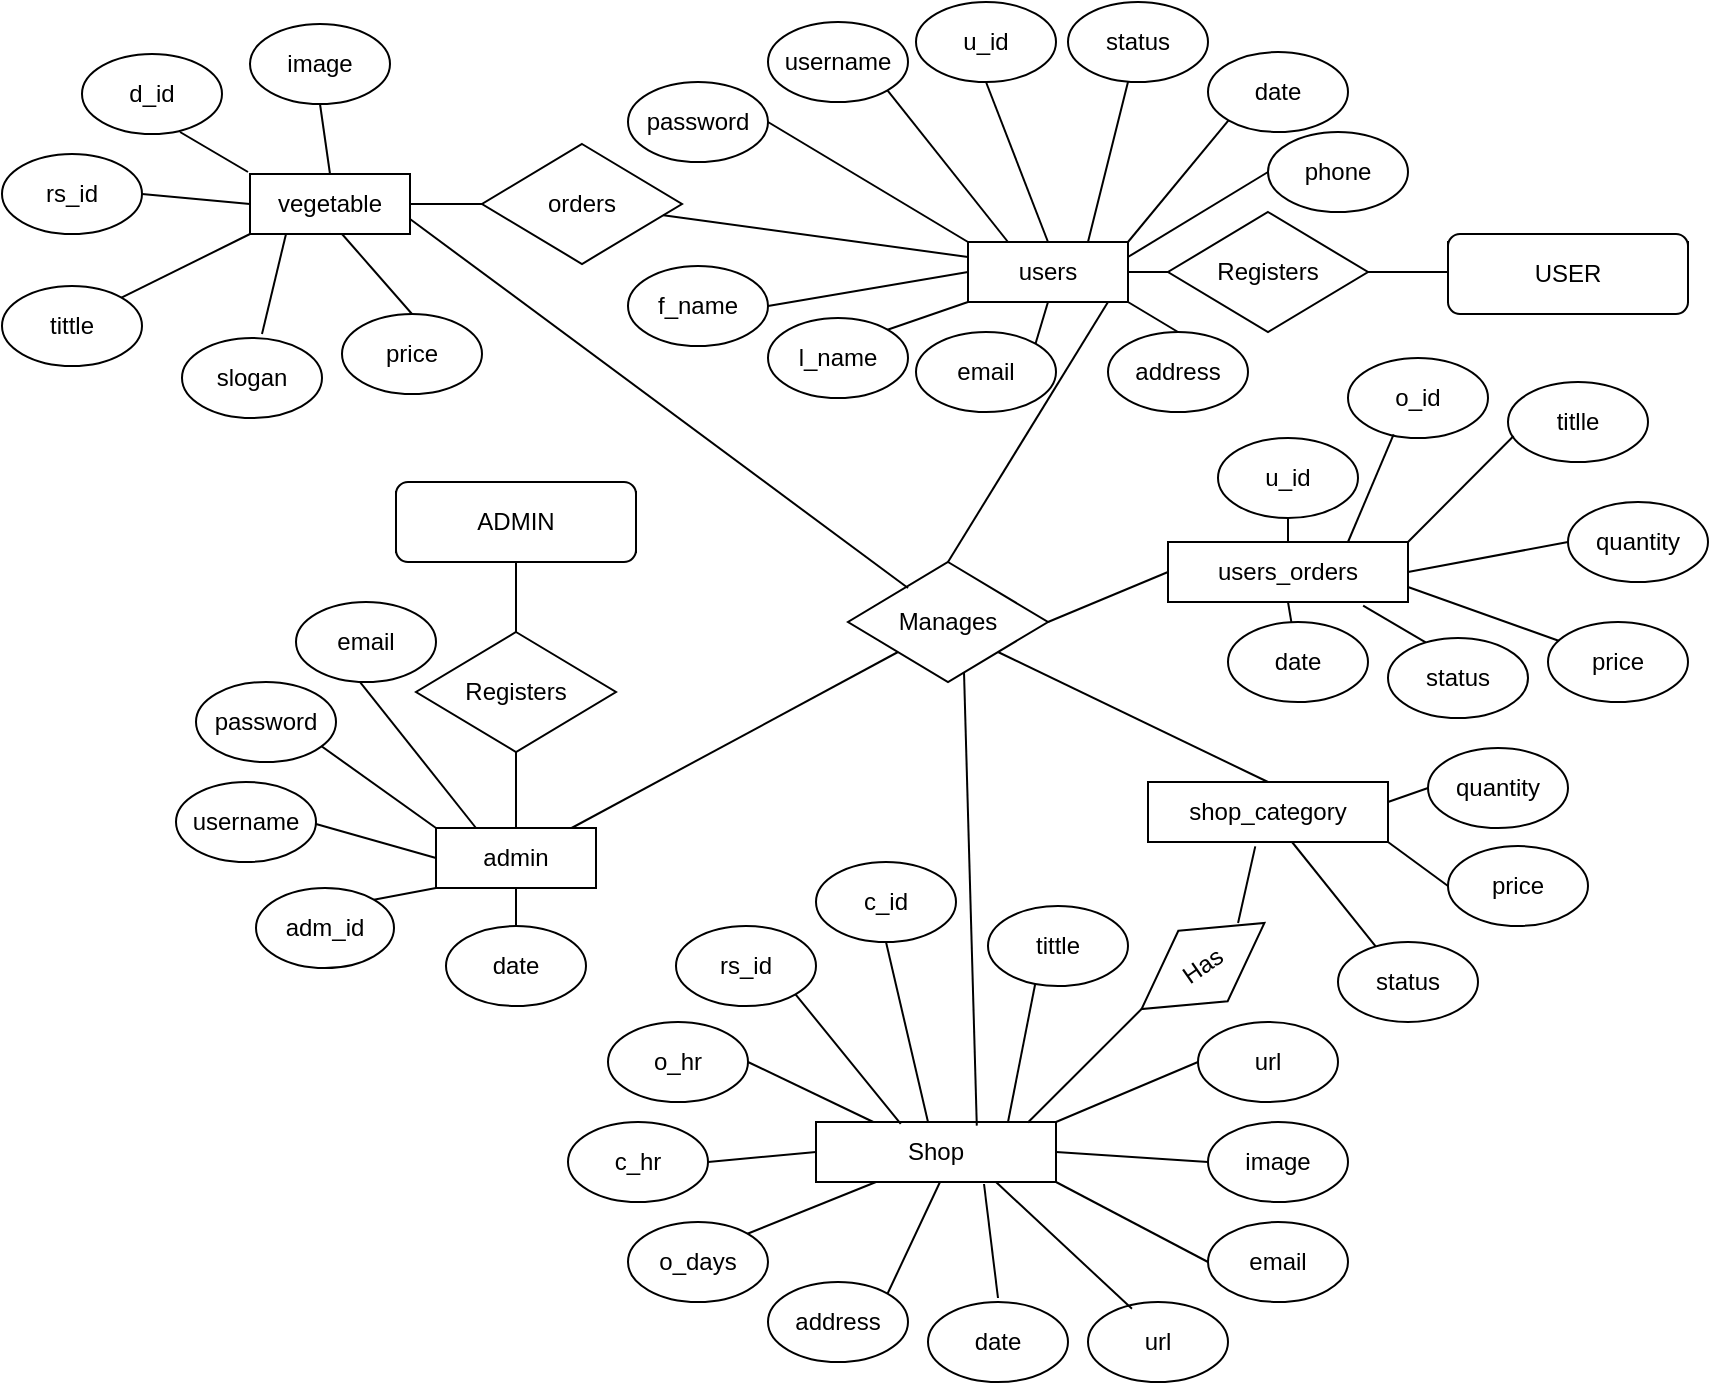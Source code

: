 <mxfile version="19.0.3" type="device"><diagram id="R2lEEEUBdFMjLlhIrx00" name="Page-1"><mxGraphModel dx="1967" dy="770" grid="1" gridSize="10" guides="1" tooltips="1" connect="1" arrows="1" fold="1" page="1" pageScale="1" pageWidth="850" pageHeight="1100" math="0" shadow="0" extFonts="Permanent Marker^https://fonts.googleapis.com/css?family=Permanent+Marker"><root><mxCell id="0"/><mxCell id="1" parent="0"/><mxCell id="BTknnAxuM-Fje3pj1fFq-1" value="Admin" style="rounded=0;whiteSpace=wrap;html=1;" parent="1" vertex="1"><mxGeometry x="194" y="245" width="120" height="30" as="geometry"/></mxCell><mxCell id="BTknnAxuM-Fje3pj1fFq-2" value="User" style="rounded=0;whiteSpace=wrap;html=1;" parent="1" vertex="1"><mxGeometry x="720" y="120" width="120" height="30" as="geometry"/></mxCell><mxCell id="BTknnAxuM-Fje3pj1fFq-3" value="Registers" style="rhombus;whiteSpace=wrap;html=1;" parent="1" vertex="1"><mxGeometry x="580" y="105" width="100" height="60" as="geometry"/></mxCell><mxCell id="BTknnAxuM-Fje3pj1fFq-4" value="Registers" style="rhombus;whiteSpace=wrap;html=1;" parent="1" vertex="1"><mxGeometry x="204" y="315" width="100" height="60" as="geometry"/></mxCell><mxCell id="BTknnAxuM-Fje3pj1fFq-6" value="" style="endArrow=none;html=1;exitX=0.5;exitY=0;exitDx=0;exitDy=0;entryX=0.5;entryY=1;entryDx=0;entryDy=0;" parent="1" source="BTknnAxuM-Fje3pj1fFq-4" target="BTknnAxuM-Fje3pj1fFq-1" edge="1"><mxGeometry width="50" height="50" relative="1" as="geometry"><mxPoint x="474" y="555" as="sourcePoint"/><mxPoint x="524" y="505" as="targetPoint"/></mxGeometry></mxCell><mxCell id="BTknnAxuM-Fje3pj1fFq-7" value="" style="endArrow=none;html=1;exitX=0;exitY=0.5;exitDx=0;exitDy=0;entryX=1;entryY=0.5;entryDx=0;entryDy=0;" parent="1" source="BTknnAxuM-Fje3pj1fFq-2" target="BTknnAxuM-Fje3pj1fFq-3" edge="1"><mxGeometry width="50" height="50" relative="1" as="geometry"><mxPoint x="640" y="39" as="sourcePoint"/><mxPoint x="595.763" y="41.458" as="targetPoint"/></mxGeometry></mxCell><mxCell id="BTknnAxuM-Fje3pj1fFq-8" value="" style="endArrow=none;html=1;exitX=1;exitY=0.5;exitDx=0;exitDy=0;entryX=0;entryY=0.5;entryDx=0;entryDy=0;" parent="1" source="BTknnAxuM-Fje3pj1fFq-9" target="BTknnAxuM-Fje3pj1fFq-3" edge="1"><mxGeometry width="50" height="50" relative="1" as="geometry"><mxPoint x="460" y="128" as="sourcePoint"/><mxPoint x="500" y="135" as="targetPoint"/></mxGeometry></mxCell><mxCell id="BTknnAxuM-Fje3pj1fFq-9" value="users" style="rounded=0;whiteSpace=wrap;html=1;" parent="1" vertex="1"><mxGeometry x="480" y="120" width="80" height="30" as="geometry"/></mxCell><mxCell id="BTknnAxuM-Fje3pj1fFq-10" value="admin" style="rounded=0;whiteSpace=wrap;html=1;" parent="1" vertex="1"><mxGeometry x="214" y="413" width="80" height="30" as="geometry"/></mxCell><mxCell id="BTknnAxuM-Fje3pj1fFq-11" value="" style="endArrow=none;html=1;exitX=0.5;exitY=0;exitDx=0;exitDy=0;entryX=0.5;entryY=1;entryDx=0;entryDy=0;" parent="1" source="BTknnAxuM-Fje3pj1fFq-10" target="BTknnAxuM-Fje3pj1fFq-4" edge="1"><mxGeometry width="50" height="50" relative="1" as="geometry"><mxPoint x="474" y="555" as="sourcePoint"/><mxPoint x="524" y="505" as="targetPoint"/></mxGeometry></mxCell><mxCell id="BTknnAxuM-Fje3pj1fFq-14" value="username" style="ellipse;whiteSpace=wrap;html=1;" parent="1" vertex="1"><mxGeometry x="380" y="10" width="70" height="40" as="geometry"/></mxCell><mxCell id="BTknnAxuM-Fje3pj1fFq-34" value="u_id" style="ellipse;whiteSpace=wrap;html=1;" parent="1" vertex="1"><mxGeometry x="454" width="70" height="40" as="geometry"/></mxCell><mxCell id="BTknnAxuM-Fje3pj1fFq-35" value="password" style="ellipse;whiteSpace=wrap;html=1;" parent="1" vertex="1"><mxGeometry x="310" y="40" width="70" height="40" as="geometry"/></mxCell><mxCell id="BTknnAxuM-Fje3pj1fFq-36" value="f_name" style="ellipse;whiteSpace=wrap;html=1;" parent="1" vertex="1"><mxGeometry x="310" y="132" width="70" height="40" as="geometry"/></mxCell><mxCell id="BTknnAxuM-Fje3pj1fFq-37" value="email" style="ellipse;whiteSpace=wrap;html=1;" parent="1" vertex="1"><mxGeometry x="454" y="165" width="70" height="40" as="geometry"/></mxCell><mxCell id="BTknnAxuM-Fje3pj1fFq-38" value="address" style="ellipse;whiteSpace=wrap;html=1;" parent="1" vertex="1"><mxGeometry x="550" y="165" width="70" height="40" as="geometry"/></mxCell><mxCell id="BTknnAxuM-Fje3pj1fFq-39" value="l_name" style="ellipse;whiteSpace=wrap;html=1;" parent="1" vertex="1"><mxGeometry x="380" y="158" width="70" height="40" as="geometry"/></mxCell><mxCell id="BTknnAxuM-Fje3pj1fFq-40" value="phone" style="ellipse;whiteSpace=wrap;html=1;" parent="1" vertex="1"><mxGeometry x="630" y="65" width="70" height="40" as="geometry"/></mxCell><mxCell id="BTknnAxuM-Fje3pj1fFq-41" value="date" style="ellipse;whiteSpace=wrap;html=1;" parent="1" vertex="1"><mxGeometry x="600" y="25" width="70" height="40" as="geometry"/></mxCell><mxCell id="BTknnAxuM-Fje3pj1fFq-42" value="status" style="ellipse;whiteSpace=wrap;html=1;" parent="1" vertex="1"><mxGeometry x="530" width="70" height="40" as="geometry"/></mxCell><mxCell id="BTknnAxuM-Fje3pj1fFq-45" value="" style="endArrow=none;html=1;exitX=1;exitY=0.25;exitDx=0;exitDy=0;entryX=0;entryY=0.5;entryDx=0;entryDy=0;" parent="1" source="BTknnAxuM-Fje3pj1fFq-9" target="BTknnAxuM-Fje3pj1fFq-40" edge="1"><mxGeometry width="50" height="50" relative="1" as="geometry"><mxPoint x="400" y="200" as="sourcePoint"/><mxPoint x="450" y="150" as="targetPoint"/></mxGeometry></mxCell><mxCell id="BTknnAxuM-Fje3pj1fFq-46" value="" style="endArrow=none;html=1;entryX=1;entryY=1;entryDx=0;entryDy=0;exitX=0.5;exitY=0;exitDx=0;exitDy=0;" parent="1" source="BTknnAxuM-Fje3pj1fFq-38" target="BTknnAxuM-Fje3pj1fFq-9" edge="1"><mxGeometry width="50" height="50" relative="1" as="geometry"><mxPoint x="410" y="210" as="sourcePoint"/><mxPoint x="460" y="160" as="targetPoint"/></mxGeometry></mxCell><mxCell id="BTknnAxuM-Fje3pj1fFq-47" value="" style="endArrow=none;html=1;exitX=1;exitY=0;exitDx=0;exitDy=0;entryX=0.5;entryY=1;entryDx=0;entryDy=0;" parent="1" source="BTknnAxuM-Fje3pj1fFq-37" target="BTknnAxuM-Fje3pj1fFq-9" edge="1"><mxGeometry width="50" height="50" relative="1" as="geometry"><mxPoint x="420" y="220" as="sourcePoint"/><mxPoint x="470" y="170" as="targetPoint"/></mxGeometry></mxCell><mxCell id="BTknnAxuM-Fje3pj1fFq-48" value="" style="endArrow=none;html=1;exitX=1;exitY=0;exitDx=0;exitDy=0;entryX=0;entryY=1;entryDx=0;entryDy=0;" parent="1" source="BTknnAxuM-Fje3pj1fFq-39" target="BTknnAxuM-Fje3pj1fFq-9" edge="1"><mxGeometry width="50" height="50" relative="1" as="geometry"><mxPoint x="430" y="230" as="sourcePoint"/><mxPoint x="480" y="180" as="targetPoint"/></mxGeometry></mxCell><mxCell id="BTknnAxuM-Fje3pj1fFq-49" value="" style="endArrow=none;html=1;exitX=1;exitY=0.5;exitDx=0;exitDy=0;entryX=0;entryY=0.5;entryDx=0;entryDy=0;" parent="1" source="BTknnAxuM-Fje3pj1fFq-36" target="BTknnAxuM-Fje3pj1fFq-9" edge="1"><mxGeometry width="50" height="50" relative="1" as="geometry"><mxPoint x="440" y="240" as="sourcePoint"/><mxPoint x="490" y="190" as="targetPoint"/></mxGeometry></mxCell><mxCell id="BTknnAxuM-Fje3pj1fFq-50" value="" style="endArrow=none;html=1;exitX=1;exitY=0.5;exitDx=0;exitDy=0;entryX=0;entryY=0;entryDx=0;entryDy=0;" parent="1" source="BTknnAxuM-Fje3pj1fFq-35" target="BTknnAxuM-Fje3pj1fFq-9" edge="1"><mxGeometry width="50" height="50" relative="1" as="geometry"><mxPoint x="450" y="250" as="sourcePoint"/><mxPoint x="500" y="200" as="targetPoint"/></mxGeometry></mxCell><mxCell id="BTknnAxuM-Fje3pj1fFq-51" value="" style="endArrow=none;html=1;exitX=1;exitY=1;exitDx=0;exitDy=0;entryX=0.25;entryY=0;entryDx=0;entryDy=0;" parent="1" source="BTknnAxuM-Fje3pj1fFq-14" target="BTknnAxuM-Fje3pj1fFq-9" edge="1"><mxGeometry width="50" height="50" relative="1" as="geometry"><mxPoint x="460" y="260" as="sourcePoint"/><mxPoint x="510" y="210" as="targetPoint"/></mxGeometry></mxCell><mxCell id="BTknnAxuM-Fje3pj1fFq-52" value="" style="endArrow=none;html=1;entryX=0.5;entryY=0;entryDx=0;entryDy=0;exitX=0.5;exitY=1;exitDx=0;exitDy=0;" parent="1" source="BTknnAxuM-Fje3pj1fFq-34" target="BTknnAxuM-Fje3pj1fFq-9" edge="1"><mxGeometry width="50" height="50" relative="1" as="geometry"><mxPoint x="470" y="270" as="sourcePoint"/><mxPoint x="520" y="220" as="targetPoint"/></mxGeometry></mxCell><mxCell id="BTknnAxuM-Fje3pj1fFq-53" value="" style="endArrow=none;html=1;entryX=0.75;entryY=0;entryDx=0;entryDy=0;" parent="1" source="BTknnAxuM-Fje3pj1fFq-42" target="BTknnAxuM-Fje3pj1fFq-9" edge="1"><mxGeometry width="50" height="50" relative="1" as="geometry"><mxPoint x="499" y="50" as="sourcePoint"/><mxPoint x="530" y="130" as="targetPoint"/></mxGeometry></mxCell><mxCell id="BTknnAxuM-Fje3pj1fFq-54" value="" style="endArrow=none;html=1;entryX=0;entryY=1;entryDx=0;entryDy=0;exitX=1;exitY=0;exitDx=0;exitDy=0;" parent="1" source="BTknnAxuM-Fje3pj1fFq-9" target="BTknnAxuM-Fje3pj1fFq-41" edge="1"><mxGeometry width="50" height="50" relative="1" as="geometry"><mxPoint x="509" y="60" as="sourcePoint"/><mxPoint x="540" y="140" as="targetPoint"/></mxGeometry></mxCell><mxCell id="BTknnAxuM-Fje3pj1fFq-55" value="adm_id" style="ellipse;whiteSpace=wrap;html=1;" parent="1" vertex="1"><mxGeometry x="124" y="443" width="69" height="40" as="geometry"/></mxCell><mxCell id="BTknnAxuM-Fje3pj1fFq-56" value="" style="endArrow=none;html=1;exitX=1;exitY=0;exitDx=0;exitDy=0;entryX=0;entryY=1;entryDx=0;entryDy=0;" parent="1" source="BTknnAxuM-Fje3pj1fFq-55" edge="1"><mxGeometry width="50" height="50" relative="1" as="geometry"><mxPoint x="164" y="523" as="sourcePoint"/><mxPoint x="214" y="443" as="targetPoint"/></mxGeometry></mxCell><mxCell id="BTknnAxuM-Fje3pj1fFq-57" value="" style="endArrow=none;html=1;exitX=1;exitY=0.5;exitDx=0;exitDy=0;entryX=0;entryY=0.5;entryDx=0;entryDy=0;" parent="1" edge="1"><mxGeometry width="50" height="50" relative="1" as="geometry"><mxPoint x="154" y="411" as="sourcePoint"/><mxPoint x="214" y="428" as="targetPoint"/></mxGeometry></mxCell><mxCell id="BTknnAxuM-Fje3pj1fFq-58" value="" style="endArrow=none;html=1;exitX=1;exitY=0.5;exitDx=0;exitDy=0;entryX=0;entryY=0;entryDx=0;entryDy=0;" parent="1" edge="1"><mxGeometry width="50" height="50" relative="1" as="geometry"><mxPoint x="144" y="363" as="sourcePoint"/><mxPoint x="214" y="413" as="targetPoint"/></mxGeometry></mxCell><mxCell id="BTknnAxuM-Fje3pj1fFq-59" value="" style="endArrow=none;html=1;exitX=1;exitY=1;exitDx=0;exitDy=0;entryX=0.25;entryY=0;entryDx=0;entryDy=0;" parent="1" edge="1"><mxGeometry width="50" height="50" relative="1" as="geometry"><mxPoint x="173.749" y="337.142" as="sourcePoint"/><mxPoint x="234" y="413" as="targetPoint"/></mxGeometry></mxCell><mxCell id="BTknnAxuM-Fje3pj1fFq-60" value="username" style="ellipse;whiteSpace=wrap;html=1;" parent="1" vertex="1"><mxGeometry x="84" y="390" width="70" height="40" as="geometry"/></mxCell><mxCell id="BTknnAxuM-Fje3pj1fFq-61" value="password" style="ellipse;whiteSpace=wrap;html=1;" parent="1" vertex="1"><mxGeometry x="94" y="340" width="70" height="40" as="geometry"/></mxCell><mxCell id="BTknnAxuM-Fje3pj1fFq-62" value="email" style="ellipse;whiteSpace=wrap;html=1;" parent="1" vertex="1"><mxGeometry x="144" y="300" width="70" height="40" as="geometry"/></mxCell><mxCell id="BTknnAxuM-Fje3pj1fFq-63" value="" style="endArrow=none;html=1;entryX=0.5;entryY=0;entryDx=0;entryDy=0;exitX=0.5;exitY=1;exitDx=0;exitDy=0;" parent="1" source="BTknnAxuM-Fje3pj1fFq-10" target="BTknnAxuM-Fje3pj1fFq-64" edge="1"><mxGeometry width="50" height="50" relative="1" as="geometry"><mxPoint x="324" y="385" as="sourcePoint"/><mxPoint x="524" y="435" as="targetPoint"/></mxGeometry></mxCell><mxCell id="BTknnAxuM-Fje3pj1fFq-64" value="date" style="ellipse;whiteSpace=wrap;html=1;" parent="1" vertex="1"><mxGeometry x="219" y="462" width="70" height="40" as="geometry"/></mxCell><mxCell id="BTknnAxuM-Fje3pj1fFq-67" value="Manages" style="rhombus;whiteSpace=wrap;html=1;" parent="1" vertex="1"><mxGeometry x="420" y="280" width="100" height="60" as="geometry"/></mxCell><mxCell id="BTknnAxuM-Fje3pj1fFq-68" value="" style="endArrow=none;html=1;exitX=0;exitY=1;exitDx=0;exitDy=0;" parent="1" source="BTknnAxuM-Fje3pj1fFq-67" target="BTknnAxuM-Fje3pj1fFq-10" edge="1"><mxGeometry width="50" height="50" relative="1" as="geometry"><mxPoint x="400" y="310" as="sourcePoint"/><mxPoint x="450" y="260" as="targetPoint"/></mxGeometry></mxCell><mxCell id="BTknnAxuM-Fje3pj1fFq-70" value="users_orders" style="rounded=0;whiteSpace=wrap;html=1;" parent="1" vertex="1"><mxGeometry x="580" y="270" width="120" height="30" as="geometry"/></mxCell><mxCell id="BTknnAxuM-Fje3pj1fFq-71" value="price" style="ellipse;whiteSpace=wrap;html=1;" parent="1" vertex="1"><mxGeometry x="770" y="310" width="70" height="40" as="geometry"/></mxCell><mxCell id="BTknnAxuM-Fje3pj1fFq-72" value="quantity" style="ellipse;whiteSpace=wrap;html=1;" parent="1" vertex="1"><mxGeometry x="780" y="250" width="70" height="40" as="geometry"/></mxCell><mxCell id="BTknnAxuM-Fje3pj1fFq-73" value="titlle" style="ellipse;whiteSpace=wrap;html=1;" parent="1" vertex="1"><mxGeometry x="750" y="190" width="70" height="40" as="geometry"/></mxCell><mxCell id="BTknnAxuM-Fje3pj1fFq-74" value="o_id" style="ellipse;whiteSpace=wrap;html=1;" parent="1" vertex="1"><mxGeometry x="670" y="178" width="70" height="40" as="geometry"/></mxCell><mxCell id="BTknnAxuM-Fje3pj1fFq-75" value="u_id" style="ellipse;whiteSpace=wrap;html=1;" parent="1" vertex="1"><mxGeometry x="605" y="218" width="70" height="40" as="geometry"/></mxCell><mxCell id="BTknnAxuM-Fje3pj1fFq-76" value="date" style="ellipse;whiteSpace=wrap;html=1;" parent="1" vertex="1"><mxGeometry x="610" y="310" width="70" height="40" as="geometry"/></mxCell><mxCell id="BTknnAxuM-Fje3pj1fFq-77" value="status" style="ellipse;whiteSpace=wrap;html=1;" parent="1" vertex="1"><mxGeometry x="690" y="318" width="70" height="40" as="geometry"/></mxCell><mxCell id="BTknnAxuM-Fje3pj1fFq-78" value="" style="endArrow=none;html=1;exitX=0.5;exitY=1;exitDx=0;exitDy=0;" parent="1" source="BTknnAxuM-Fje3pj1fFq-70" target="BTknnAxuM-Fje3pj1fFq-76" edge="1"><mxGeometry width="50" height="50" relative="1" as="geometry"><mxPoint x="400" y="160" as="sourcePoint"/><mxPoint x="450" y="110" as="targetPoint"/></mxGeometry></mxCell><mxCell id="BTknnAxuM-Fje3pj1fFq-79" value="" style="endArrow=none;html=1;entryX=0.04;entryY=0.675;entryDx=0;entryDy=0;entryPerimeter=0;" parent="1" target="BTknnAxuM-Fje3pj1fFq-73" edge="1"><mxGeometry width="50" height="50" relative="1" as="geometry"><mxPoint x="700" y="270" as="sourcePoint"/><mxPoint x="740" y="230" as="targetPoint"/></mxGeometry></mxCell><mxCell id="BTknnAxuM-Fje3pj1fFq-81" value="" style="endArrow=none;html=1;exitX=0.269;exitY=0.055;exitDx=0;exitDy=0;exitPerimeter=0;entryX=0.813;entryY=1.06;entryDx=0;entryDy=0;entryPerimeter=0;" parent="1" source="BTknnAxuM-Fje3pj1fFq-77" target="BTknnAxuM-Fje3pj1fFq-70" edge="1"><mxGeometry width="50" height="50" relative="1" as="geometry"><mxPoint x="430" y="190" as="sourcePoint"/><mxPoint x="480" y="140" as="targetPoint"/></mxGeometry></mxCell><mxCell id="BTknnAxuM-Fje3pj1fFq-82" value="" style="endArrow=none;html=1;entryX=1;entryY=0.75;entryDx=0;entryDy=0;" parent="1" source="BTknnAxuM-Fje3pj1fFq-71" target="BTknnAxuM-Fje3pj1fFq-70" edge="1"><mxGeometry width="50" height="50" relative="1" as="geometry"><mxPoint x="440" y="200" as="sourcePoint"/><mxPoint x="490" y="150" as="targetPoint"/></mxGeometry></mxCell><mxCell id="BTknnAxuM-Fje3pj1fFq-83" value="" style="endArrow=none;html=1;exitX=1;exitY=0.5;exitDx=0;exitDy=0;entryX=0;entryY=0.5;entryDx=0;entryDy=0;" parent="1" source="BTknnAxuM-Fje3pj1fFq-70" target="BTknnAxuM-Fje3pj1fFq-72" edge="1"><mxGeometry width="50" height="50" relative="1" as="geometry"><mxPoint x="710" y="295" as="sourcePoint"/><mxPoint x="760" y="245" as="targetPoint"/></mxGeometry></mxCell><mxCell id="BTknnAxuM-Fje3pj1fFq-84" value="" style="endArrow=none;html=1;exitX=0.75;exitY=0;exitDx=0;exitDy=0;entryX=0.326;entryY=0.955;entryDx=0;entryDy=0;entryPerimeter=0;" parent="1" source="BTknnAxuM-Fje3pj1fFq-70" target="BTknnAxuM-Fje3pj1fFq-74" edge="1"><mxGeometry width="50" height="50" relative="1" as="geometry"><mxPoint x="690" y="280" as="sourcePoint"/><mxPoint x="740" y="230" as="targetPoint"/></mxGeometry></mxCell><mxCell id="BTknnAxuM-Fje3pj1fFq-85" value="" style="endArrow=none;html=1;exitX=0.5;exitY=0;exitDx=0;exitDy=0;entryX=0.5;entryY=1;entryDx=0;entryDy=0;" parent="1" source="BTknnAxuM-Fje3pj1fFq-70" target="BTknnAxuM-Fje3pj1fFq-75" edge="1"><mxGeometry width="50" height="50" relative="1" as="geometry"><mxPoint x="470" y="230" as="sourcePoint"/><mxPoint x="520" y="180" as="targetPoint"/></mxGeometry></mxCell><mxCell id="BTknnAxuM-Fje3pj1fFq-86" value="" style="endArrow=none;html=1;exitX=0;exitY=0.5;exitDx=0;exitDy=0;entryX=1;entryY=0.5;entryDx=0;entryDy=0;" parent="1" source="BTknnAxuM-Fje3pj1fFq-70" target="BTknnAxuM-Fje3pj1fFq-67" edge="1"><mxGeometry width="50" height="50" relative="1" as="geometry"><mxPoint x="400" y="340" as="sourcePoint"/><mxPoint x="520" y="285" as="targetPoint"/></mxGeometry></mxCell><mxCell id="BTknnAxuM-Fje3pj1fFq-87" value="" style="endArrow=none;html=1;exitX=0.5;exitY=0;exitDx=0;exitDy=0;entryX=0.875;entryY=1;entryDx=0;entryDy=0;entryPerimeter=0;" parent="1" source="BTknnAxuM-Fje3pj1fFq-67" target="BTknnAxuM-Fje3pj1fFq-9" edge="1"><mxGeometry width="50" height="50" relative="1" as="geometry"><mxPoint x="400" y="320" as="sourcePoint"/><mxPoint x="450" y="270" as="targetPoint"/></mxGeometry></mxCell><mxCell id="BTknnAxuM-Fje3pj1fFq-89" value="shop_category" style="rounded=0;whiteSpace=wrap;html=1;" parent="1" vertex="1"><mxGeometry x="570" y="390" width="120" height="30" as="geometry"/></mxCell><mxCell id="BTknnAxuM-Fje3pj1fFq-90" value="price" style="ellipse;whiteSpace=wrap;html=1;" parent="1" vertex="1"><mxGeometry x="720" y="422" width="70" height="40" as="geometry"/></mxCell><mxCell id="BTknnAxuM-Fje3pj1fFq-91" value="quantity" style="ellipse;whiteSpace=wrap;html=1;" parent="1" vertex="1"><mxGeometry x="710" y="373" width="70" height="40" as="geometry"/></mxCell><mxCell id="BTknnAxuM-Fje3pj1fFq-93" value="status" style="ellipse;whiteSpace=wrap;html=1;" parent="1" vertex="1"><mxGeometry x="665" y="470" width="70" height="40" as="geometry"/></mxCell><mxCell id="BTknnAxuM-Fje3pj1fFq-95" value="" style="endArrow=none;html=1;exitX=0.269;exitY=0.055;exitDx=0;exitDy=0;exitPerimeter=0;" parent="1" source="BTknnAxuM-Fje3pj1fFq-93" target="BTknnAxuM-Fje3pj1fFq-89" edge="1"><mxGeometry width="50" height="50" relative="1" as="geometry"><mxPoint x="401" y="334" as="sourcePoint"/><mxPoint x="648.56" y="445.8" as="targetPoint"/></mxGeometry></mxCell><mxCell id="BTknnAxuM-Fje3pj1fFq-96" value="" style="endArrow=none;html=1;entryX=1;entryY=1;entryDx=0;entryDy=0;exitX=0;exitY=0.5;exitDx=0;exitDy=0;" parent="1" source="BTknnAxuM-Fje3pj1fFq-90" target="BTknnAxuM-Fje3pj1fFq-89" edge="1"><mxGeometry width="50" height="50" relative="1" as="geometry"><mxPoint x="411" y="344" as="sourcePoint"/><mxPoint x="671" y="436.5" as="targetPoint"/></mxGeometry></mxCell><mxCell id="BTknnAxuM-Fje3pj1fFq-97" value="" style="endArrow=none;html=1;entryX=0;entryY=0.5;entryDx=0;entryDy=0;" parent="1" target="BTknnAxuM-Fje3pj1fFq-91" edge="1"><mxGeometry width="50" height="50" relative="1" as="geometry"><mxPoint x="690" y="400" as="sourcePoint"/><mxPoint x="731" y="389" as="targetPoint"/></mxGeometry></mxCell><mxCell id="BTknnAxuM-Fje3pj1fFq-98" value="" style="endArrow=none;html=1;exitX=0.5;exitY=0;exitDx=0;exitDy=0;entryX=1;entryY=1;entryDx=0;entryDy=0;" parent="1" source="BTknnAxuM-Fje3pj1fFq-89" target="BTknnAxuM-Fje3pj1fFq-67" edge="1"><mxGeometry width="50" height="50" relative="1" as="geometry"><mxPoint x="400" y="370" as="sourcePoint"/><mxPoint x="450" y="320" as="targetPoint"/></mxGeometry></mxCell><mxCell id="BTknnAxuM-Fje3pj1fFq-99" value="Shop" style="rounded=0;whiteSpace=wrap;html=1;" parent="1" vertex="1"><mxGeometry x="404" y="560" width="120" height="30" as="geometry"/></mxCell><mxCell id="BTknnAxuM-Fje3pj1fFq-100" value="rs_id" style="ellipse;whiteSpace=wrap;html=1;" parent="1" vertex="1"><mxGeometry x="334" y="462" width="70" height="40" as="geometry"/></mxCell><mxCell id="BTknnAxuM-Fje3pj1fFq-101" value="c_id" style="ellipse;whiteSpace=wrap;html=1;" parent="1" vertex="1"><mxGeometry x="404" y="430" width="70" height="40" as="geometry"/></mxCell><mxCell id="BTknnAxuM-Fje3pj1fFq-102" value="o_hr" style="ellipse;whiteSpace=wrap;html=1;" parent="1" vertex="1"><mxGeometry x="300" y="510" width="70" height="40" as="geometry"/></mxCell><mxCell id="BTknnAxuM-Fje3pj1fFq-103" value="image" style="ellipse;whiteSpace=wrap;html=1;" parent="1" vertex="1"><mxGeometry x="600" y="560" width="70" height="40" as="geometry"/></mxCell><mxCell id="BTknnAxuM-Fje3pj1fFq-104" value="url" style="ellipse;whiteSpace=wrap;html=1;" parent="1" vertex="1"><mxGeometry x="595" y="510" width="70" height="40" as="geometry"/></mxCell><mxCell id="BTknnAxuM-Fje3pj1fFq-105" value="tittle" style="ellipse;whiteSpace=wrap;html=1;" parent="1" vertex="1"><mxGeometry x="490" y="452" width="70" height="40" as="geometry"/></mxCell><mxCell id="BTknnAxuM-Fje3pj1fFq-106" value="email" style="ellipse;whiteSpace=wrap;html=1;" parent="1" vertex="1"><mxGeometry x="600" y="610" width="70" height="40" as="geometry"/></mxCell><mxCell id="BTknnAxuM-Fje3pj1fFq-107" value="o_days" style="ellipse;whiteSpace=wrap;html=1;" parent="1" vertex="1"><mxGeometry x="310" y="610" width="70" height="40" as="geometry"/></mxCell><mxCell id="BTknnAxuM-Fje3pj1fFq-108" value="c_hr" style="ellipse;whiteSpace=wrap;html=1;" parent="1" vertex="1"><mxGeometry x="280" y="560" width="70" height="40" as="geometry"/></mxCell><mxCell id="BTknnAxuM-Fje3pj1fFq-109" value="url" style="ellipse;whiteSpace=wrap;html=1;" parent="1" vertex="1"><mxGeometry x="540" y="650" width="70" height="40" as="geometry"/></mxCell><mxCell id="BTknnAxuM-Fje3pj1fFq-110" value="date" style="ellipse;whiteSpace=wrap;html=1;" parent="1" vertex="1"><mxGeometry x="460" y="650" width="70" height="40" as="geometry"/></mxCell><mxCell id="BTknnAxuM-Fje3pj1fFq-111" value="address" style="ellipse;whiteSpace=wrap;html=1;" parent="1" vertex="1"><mxGeometry x="380" y="640" width="70" height="40" as="geometry"/></mxCell><mxCell id="BTknnAxuM-Fje3pj1fFq-112" value="" style="endArrow=none;html=1;exitX=0.58;exitY=0.917;exitDx=0;exitDy=0;exitPerimeter=0;entryX=0.67;entryY=0.06;entryDx=0;entryDy=0;entryPerimeter=0;" parent="1" source="BTknnAxuM-Fje3pj1fFq-67" target="BTknnAxuM-Fje3pj1fFq-99" edge="1"><mxGeometry width="50" height="50" relative="1" as="geometry"><mxPoint x="400" y="510" as="sourcePoint"/><mxPoint x="450" y="460" as="targetPoint"/></mxGeometry></mxCell><mxCell id="BTknnAxuM-Fje3pj1fFq-113" value="" style="endArrow=none;html=1;exitX=1;exitY=0;exitDx=0;exitDy=0;" parent="1" source="BTknnAxuM-Fje3pj1fFq-111" edge="1"><mxGeometry width="50" height="50" relative="1" as="geometry"><mxPoint x="416" y="640" as="sourcePoint"/><mxPoint x="466" y="590" as="targetPoint"/></mxGeometry></mxCell><mxCell id="BTknnAxuM-Fje3pj1fFq-114" value="" style="endArrow=none;html=1;exitX=1;exitY=0;exitDx=0;exitDy=0;entryX=0.25;entryY=1;entryDx=0;entryDy=0;" parent="1" source="BTknnAxuM-Fje3pj1fFq-107" target="BTknnAxuM-Fje3pj1fFq-99" edge="1"><mxGeometry width="50" height="50" relative="1" as="geometry"><mxPoint x="375" y="640" as="sourcePoint"/><mxPoint x="425" y="590" as="targetPoint"/></mxGeometry></mxCell><mxCell id="BTknnAxuM-Fje3pj1fFq-115" value="" style="endArrow=none;html=1;exitX=1;exitY=0.5;exitDx=0;exitDy=0;entryX=0;entryY=0.5;entryDx=0;entryDy=0;" parent="1" source="BTknnAxuM-Fje3pj1fFq-108" target="BTknnAxuM-Fje3pj1fFq-99" edge="1"><mxGeometry width="50" height="50" relative="1" as="geometry"><mxPoint x="420" y="530" as="sourcePoint"/><mxPoint x="470" y="480" as="targetPoint"/></mxGeometry></mxCell><mxCell id="BTknnAxuM-Fje3pj1fFq-116" value="" style="endArrow=none;html=1;exitX=1;exitY=0.5;exitDx=0;exitDy=0;" parent="1" source="BTknnAxuM-Fje3pj1fFq-102" target="BTknnAxuM-Fje3pj1fFq-99" edge="1"><mxGeometry width="50" height="50" relative="1" as="geometry"><mxPoint x="430" y="540" as="sourcePoint"/><mxPoint x="480" y="490" as="targetPoint"/></mxGeometry></mxCell><mxCell id="BTknnAxuM-Fje3pj1fFq-117" value="" style="endArrow=none;html=1;exitX=1;exitY=1;exitDx=0;exitDy=0;entryX=0.353;entryY=0.033;entryDx=0;entryDy=0;entryPerimeter=0;" parent="1" source="BTknnAxuM-Fje3pj1fFq-100" target="BTknnAxuM-Fje3pj1fFq-99" edge="1"><mxGeometry width="50" height="50" relative="1" as="geometry"><mxPoint x="440" y="550" as="sourcePoint"/><mxPoint x="490" y="500" as="targetPoint"/></mxGeometry></mxCell><mxCell id="BTknnAxuM-Fje3pj1fFq-118" value="" style="endArrow=none;html=1;entryX=0.5;entryY=1;entryDx=0;entryDy=0;" parent="1" target="BTknnAxuM-Fje3pj1fFq-101" edge="1"><mxGeometry width="50" height="50" relative="1" as="geometry"><mxPoint x="460" y="560" as="sourcePoint"/><mxPoint x="500" y="510" as="targetPoint"/></mxGeometry></mxCell><mxCell id="BTknnAxuM-Fje3pj1fFq-120" value="" style="endArrow=none;html=1;entryX=0.337;entryY=0.975;entryDx=0;entryDy=0;entryPerimeter=0;" parent="1" target="BTknnAxuM-Fje3pj1fFq-105" edge="1"><mxGeometry width="50" height="50" relative="1" as="geometry"><mxPoint x="500" y="560" as="sourcePoint"/><mxPoint x="545" y="510" as="targetPoint"/></mxGeometry></mxCell><mxCell id="BTknnAxuM-Fje3pj1fFq-121" value="" style="endArrow=none;html=1;entryX=0;entryY=0.5;entryDx=0;entryDy=0;exitX=1;exitY=0;exitDx=0;exitDy=0;" parent="1" source="BTknnAxuM-Fje3pj1fFq-99" target="BTknnAxuM-Fje3pj1fFq-104" edge="1"><mxGeometry width="50" height="50" relative="1" as="geometry"><mxPoint x="524" y="570" as="sourcePoint"/><mxPoint x="574" y="520" as="targetPoint"/></mxGeometry></mxCell><mxCell id="BTknnAxuM-Fje3pj1fFq-122" value="" style="endArrow=none;html=1;entryX=0;entryY=0.5;entryDx=0;entryDy=0;" parent="1" target="BTknnAxuM-Fje3pj1fFq-103" edge="1"><mxGeometry width="50" height="50" relative="1" as="geometry"><mxPoint x="524" y="575" as="sourcePoint"/><mxPoint x="574" y="525" as="targetPoint"/></mxGeometry></mxCell><mxCell id="BTknnAxuM-Fje3pj1fFq-123" value="" style="endArrow=none;html=1;exitX=1;exitY=1;exitDx=0;exitDy=0;entryX=0;entryY=0.5;entryDx=0;entryDy=0;" parent="1" source="BTknnAxuM-Fje3pj1fFq-99" target="BTknnAxuM-Fje3pj1fFq-106" edge="1"><mxGeometry width="50" height="50" relative="1" as="geometry"><mxPoint x="550" y="620" as="sourcePoint"/><mxPoint x="600" y="570" as="targetPoint"/></mxGeometry></mxCell><mxCell id="BTknnAxuM-Fje3pj1fFq-124" value="" style="endArrow=none;html=1;exitX=0.314;exitY=0.085;exitDx=0;exitDy=0;exitPerimeter=0;entryX=0.75;entryY=1;entryDx=0;entryDy=0;" parent="1" source="BTknnAxuM-Fje3pj1fFq-109" target="BTknnAxuM-Fje3pj1fFq-99" edge="1"><mxGeometry width="50" height="50" relative="1" as="geometry"><mxPoint x="510" y="620" as="sourcePoint"/><mxPoint x="560" y="570" as="targetPoint"/></mxGeometry></mxCell><mxCell id="BTknnAxuM-Fje3pj1fFq-125" value="" style="endArrow=none;html=1;exitX=0.5;exitY=0;exitDx=0;exitDy=0;entryX=0.7;entryY=1.1;entryDx=0;entryDy=0;entryPerimeter=0;" parent="1" edge="1"><mxGeometry width="50" height="50" relative="1" as="geometry"><mxPoint x="495" y="648" as="sourcePoint"/><mxPoint x="488" y="591" as="targetPoint"/><Array as="points"><mxPoint x="488" y="591"/></Array></mxGeometry></mxCell><mxCell id="BTknnAxuM-Fje3pj1fFq-127" value="vegetable" style="rounded=0;whiteSpace=wrap;html=1;" parent="1" vertex="1"><mxGeometry x="121" y="86" width="80" height="30" as="geometry"/></mxCell><mxCell id="BTknnAxuM-Fje3pj1fFq-128" value="d_id" style="ellipse;whiteSpace=wrap;html=1;" parent="1" vertex="1"><mxGeometry x="37" y="26" width="70" height="40" as="geometry"/></mxCell><mxCell id="BTknnAxuM-Fje3pj1fFq-129" value="tittle" style="ellipse;whiteSpace=wrap;html=1;" parent="1" vertex="1"><mxGeometry x="-3" y="142" width="70" height="40" as="geometry"/></mxCell><mxCell id="BTknnAxuM-Fje3pj1fFq-130" value="rs_id" style="ellipse;whiteSpace=wrap;html=1;" parent="1" vertex="1"><mxGeometry x="-3" y="76" width="70" height="40" as="geometry"/></mxCell><mxCell id="BTknnAxuM-Fje3pj1fFq-131" value="slogan" style="ellipse;whiteSpace=wrap;html=1;" parent="1" vertex="1"><mxGeometry x="87" y="168" width="70" height="40" as="geometry"/></mxCell><mxCell id="BTknnAxuM-Fje3pj1fFq-132" value="" style="endArrow=none;html=1;" parent="1" edge="1"><mxGeometry width="50" height="50" relative="1" as="geometry"><mxPoint x="127" y="166" as="sourcePoint"/><mxPoint x="139" y="116" as="targetPoint"/></mxGeometry></mxCell><mxCell id="BTknnAxuM-Fje3pj1fFq-133" value="" style="endArrow=none;html=1;exitX=1;exitY=0;exitDx=0;exitDy=0;entryX=0;entryY=1;entryDx=0;entryDy=0;" parent="1" source="BTknnAxuM-Fje3pj1fFq-129" target="BTknnAxuM-Fje3pj1fFq-127" edge="1"><mxGeometry width="50" height="50" relative="1" as="geometry"><mxPoint x="48" y="172" as="sourcePoint"/><mxPoint x="117" y="116" as="targetPoint"/></mxGeometry></mxCell><mxCell id="BTknnAxuM-Fje3pj1fFq-134" value="" style="endArrow=none;html=1;exitX=1;exitY=0.5;exitDx=0;exitDy=0;entryX=0;entryY=0.5;entryDx=0;entryDy=0;" parent="1" source="BTknnAxuM-Fje3pj1fFq-130" target="BTknnAxuM-Fje3pj1fFq-127" edge="1"><mxGeometry width="50" height="50" relative="1" as="geometry"><mxPoint x="93" y="62" as="sourcePoint"/><mxPoint x="77" y="107" as="targetPoint"/></mxGeometry></mxCell><mxCell id="BTknnAxuM-Fje3pj1fFq-135" value="" style="endArrow=none;html=1;entryX=0;entryY=0;entryDx=0;entryDy=0;" parent="1" edge="1"><mxGeometry width="50" height="50" relative="1" as="geometry"><mxPoint x="86" y="65" as="sourcePoint"/><mxPoint x="120" y="85" as="targetPoint"/></mxGeometry></mxCell><mxCell id="BTknnAxuM-Fje3pj1fFq-136" value="" style="endArrow=none;html=1;exitX=0.5;exitY=0;exitDx=0;exitDy=0;entryX=0.7;entryY=1.1;entryDx=0;entryDy=0;entryPerimeter=0;" parent="1" source="BTknnAxuM-Fje3pj1fFq-137" edge="1"><mxGeometry width="50" height="50" relative="1" as="geometry"><mxPoint x="174" y="173" as="sourcePoint"/><mxPoint x="167" y="116" as="targetPoint"/></mxGeometry></mxCell><mxCell id="BTknnAxuM-Fje3pj1fFq-137" value="price" style="ellipse;whiteSpace=wrap;html=1;" parent="1" vertex="1"><mxGeometry x="167" y="156" width="70" height="40" as="geometry"/></mxCell><mxCell id="BTknnAxuM-Fje3pj1fFq-138" value="image" style="ellipse;whiteSpace=wrap;html=1;" parent="1" vertex="1"><mxGeometry x="121" y="11" width="70" height="40" as="geometry"/></mxCell><mxCell id="BTknnAxuM-Fje3pj1fFq-139" value="" style="endArrow=none;html=1;entryX=0.5;entryY=1;entryDx=0;entryDy=0;exitX=0.5;exitY=0;exitDx=0;exitDy=0;" parent="1" source="BTknnAxuM-Fje3pj1fFq-127" edge="1"><mxGeometry width="50" height="50" relative="1" as="geometry"><mxPoint x="337" y="316" as="sourcePoint"/><mxPoint x="156" y="51" as="targetPoint"/></mxGeometry></mxCell><mxCell id="BTknnAxuM-Fje3pj1fFq-140" value="" style="endArrow=none;html=1;entryX=1;entryY=0.75;entryDx=0;entryDy=0;" parent="1" target="BTknnAxuM-Fje3pj1fFq-127" edge="1"><mxGeometry width="50" height="50" relative="1" as="geometry"><mxPoint x="450" y="293" as="sourcePoint"/><mxPoint x="471" y="512" as="targetPoint"/></mxGeometry></mxCell><mxCell id="BTknnAxuM-Fje3pj1fFq-142" value="orders" style="rhombus;whiteSpace=wrap;html=1;" parent="1" vertex="1"><mxGeometry x="237" y="71" width="100" height="60" as="geometry"/></mxCell><mxCell id="BTknnAxuM-Fje3pj1fFq-143" value="" style="endArrow=none;html=1;exitX=0;exitY=0.25;exitDx=0;exitDy=0;" parent="1" source="BTknnAxuM-Fje3pj1fFq-9" target="BTknnAxuM-Fje3pj1fFq-142" edge="1"><mxGeometry width="50" height="50" relative="1" as="geometry"><mxPoint x="330" y="310" as="sourcePoint"/><mxPoint x="380" y="260" as="targetPoint"/></mxGeometry></mxCell><mxCell id="BTknnAxuM-Fje3pj1fFq-144" value="" style="endArrow=none;html=1;exitX=0;exitY=0.5;exitDx=0;exitDy=0;entryX=1;entryY=0.5;entryDx=0;entryDy=0;" parent="1" source="BTknnAxuM-Fje3pj1fFq-142" target="BTknnAxuM-Fje3pj1fFq-127" edge="1"><mxGeometry width="50" height="50" relative="1" as="geometry"><mxPoint x="490" y="137.5" as="sourcePoint"/><mxPoint x="353.028" y="124.183" as="targetPoint"/></mxGeometry></mxCell><mxCell id="BTknnAxuM-Fje3pj1fFq-145" value="Admin" style="rounded=0;whiteSpace=wrap;html=1;" parent="1" vertex="1"><mxGeometry x="194" y="245" width="120" height="30" as="geometry"/></mxCell><mxCell id="BTknnAxuM-Fje3pj1fFq-147" value="ADMIN" style="rounded=1;whiteSpace=wrap;html=1;" parent="1" vertex="1"><mxGeometry x="194" y="240" width="120" height="40" as="geometry"/></mxCell><mxCell id="BTknnAxuM-Fje3pj1fFq-148" value="USER" style="rounded=1;whiteSpace=wrap;html=1;" parent="1" vertex="1"><mxGeometry x="720" y="116" width="120" height="40" as="geometry"/></mxCell><mxCell id="BTknnAxuM-Fje3pj1fFq-149" value="" style="endArrow=none;html=1;exitX=0.883;exitY=0.007;exitDx=0;exitDy=0;exitPerimeter=0;entryX=0;entryY=0.5;entryDx=0;entryDy=0;" parent="1" source="BTknnAxuM-Fje3pj1fFq-99" target="BTknnAxuM-Fje3pj1fFq-150" edge="1"><mxGeometry width="50" height="50" relative="1" as="geometry"><mxPoint x="310" y="410" as="sourcePoint"/><mxPoint x="550" y="510" as="targetPoint"/></mxGeometry></mxCell><mxCell id="BTknnAxuM-Fje3pj1fFq-150" value="Has" style="rhombus;whiteSpace=wrap;html=1;rotation=-35;" parent="1" vertex="1"><mxGeometry x="560" y="460.5" width="75" height="43" as="geometry"/></mxCell><mxCell id="BTknnAxuM-Fje3pj1fFq-152" value="" style="endArrow=none;html=1;exitX=0.856;exitY=0.324;exitDx=0;exitDy=0;exitPerimeter=0;entryX=0.447;entryY=1.073;entryDx=0;entryDy=0;entryPerimeter=0;" parent="1" source="BTknnAxuM-Fje3pj1fFq-150" target="BTknnAxuM-Fje3pj1fFq-89" edge="1"><mxGeometry width="50" height="50" relative="1" as="geometry"><mxPoint x="610" y="470" as="sourcePoint"/><mxPoint x="630" y="450" as="targetPoint"/></mxGeometry></mxCell></root></mxGraphModel></diagram></mxfile>